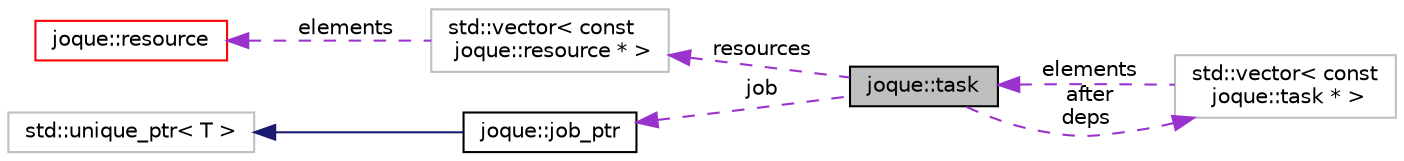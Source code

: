 digraph "joque::task"
{
 // LATEX_PDF_SIZE
  edge [fontname="Helvetica",fontsize="10",labelfontname="Helvetica",labelfontsize="10"];
  node [fontname="Helvetica",fontsize="10",shape=record];
  rankdir="LR";
  Node1 [label="joque::task",height=0.2,width=0.4,color="black", fillcolor="grey75", style="filled", fontcolor="black",tooltip=" "];
  Node2 -> Node1 [dir="back",color="darkorchid3",fontsize="10",style="dashed",label=" resources" ,fontname="Helvetica"];
  Node2 [label="std::vector\< const\l joque::resource * \>",height=0.2,width=0.4,color="grey75", fillcolor="white", style="filled",tooltip=" "];
  Node3 -> Node2 [dir="back",color="darkorchid3",fontsize="10",style="dashed",label=" elements" ,fontname="Helvetica"];
  Node3 [label="joque::resource",height=0.2,width=0.4,color="red", fillcolor="white", style="filled",URL="$namespacejoque.html#structjoque_1_1resource",tooltip=" "];
  Node6 -> Node1 [dir="back",color="darkorchid3",fontsize="10",style="dashed",label=" job" ,fontname="Helvetica"];
  Node6 [label="joque::job_ptr",height=0.2,width=0.4,color="black", fillcolor="white", style="filled",URL="$structjoque_1_1job__ptr.html",tooltip=" "];
  Node7 -> Node6 [dir="back",color="midnightblue",fontsize="10",style="solid",fontname="Helvetica"];
  Node7 [label="std::unique_ptr\< T \>",height=0.2,width=0.4,color="grey75", fillcolor="white", style="filled",tooltip=" "];
  Node9 -> Node1 [dir="back",color="darkorchid3",fontsize="10",style="dashed",label=" after\ndeps" ,fontname="Helvetica"];
  Node9 [label="std::vector\< const\l joque::task * \>",height=0.2,width=0.4,color="grey75", fillcolor="white", style="filled",tooltip=" "];
  Node1 -> Node9 [dir="back",color="darkorchid3",fontsize="10",style="dashed",label=" elements" ,fontname="Helvetica"];
}
